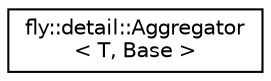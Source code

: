 digraph "Graphical Class Hierarchy"
{
 // LATEX_PDF_SIZE
  edge [fontname="Helvetica",fontsize="10",labelfontname="Helvetica",labelfontsize="10"];
  node [fontname="Helvetica",fontsize="10",shape=record];
  rankdir="LR";
  Node0 [label="fly::detail::Aggregator\l\< T, Base \>",height=0.2,width=0.4,color="black", fillcolor="white", style="filled",URL="$structfly_1_1detail_1_1_aggregator_3_01_t_00_01_base_01_4.html",tooltip=" "];
}
